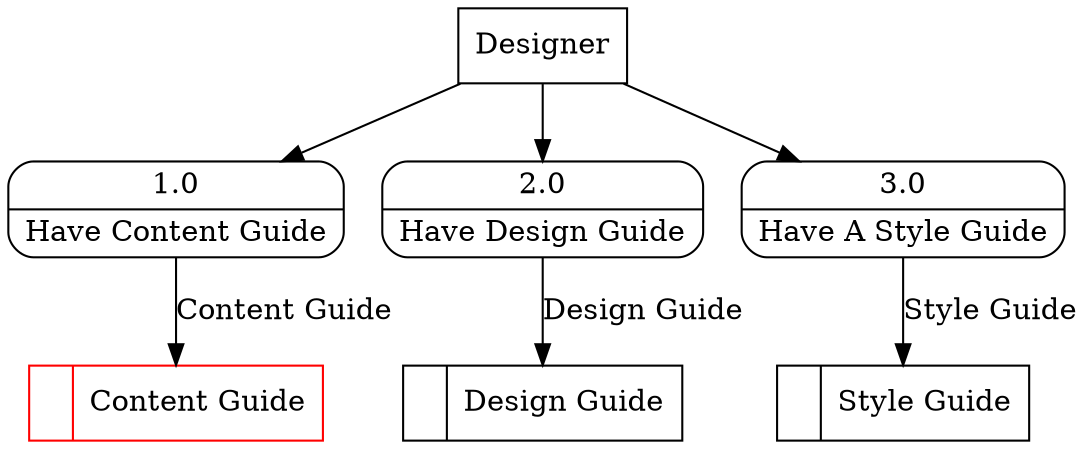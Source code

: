 digraph dfd2{ 
node[shape=record]
200 [label="<f0>  |<f1> Design Guide " ];
201 [label="<f0>  |<f1> Content Guide " color=red];
202 [label="<f0>  |<f1> Style Guide " ];
203 [label="Designer" shape=box];
204 [label="{<f0> 1.0|<f1> Have Content Guide }" shape=Mrecord];
205 [label="{<f0> 2.0|<f1> Have Design Guide }" shape=Mrecord];
206 [label="{<f0> 3.0|<f1> Have A Style Guide }" shape=Mrecord];
203 -> 204
203 -> 205
203 -> 206
204 -> 201 [label="Content Guide"]
205 -> 200 [label="Design Guide"]
206 -> 202 [label="Style Guide"]
}